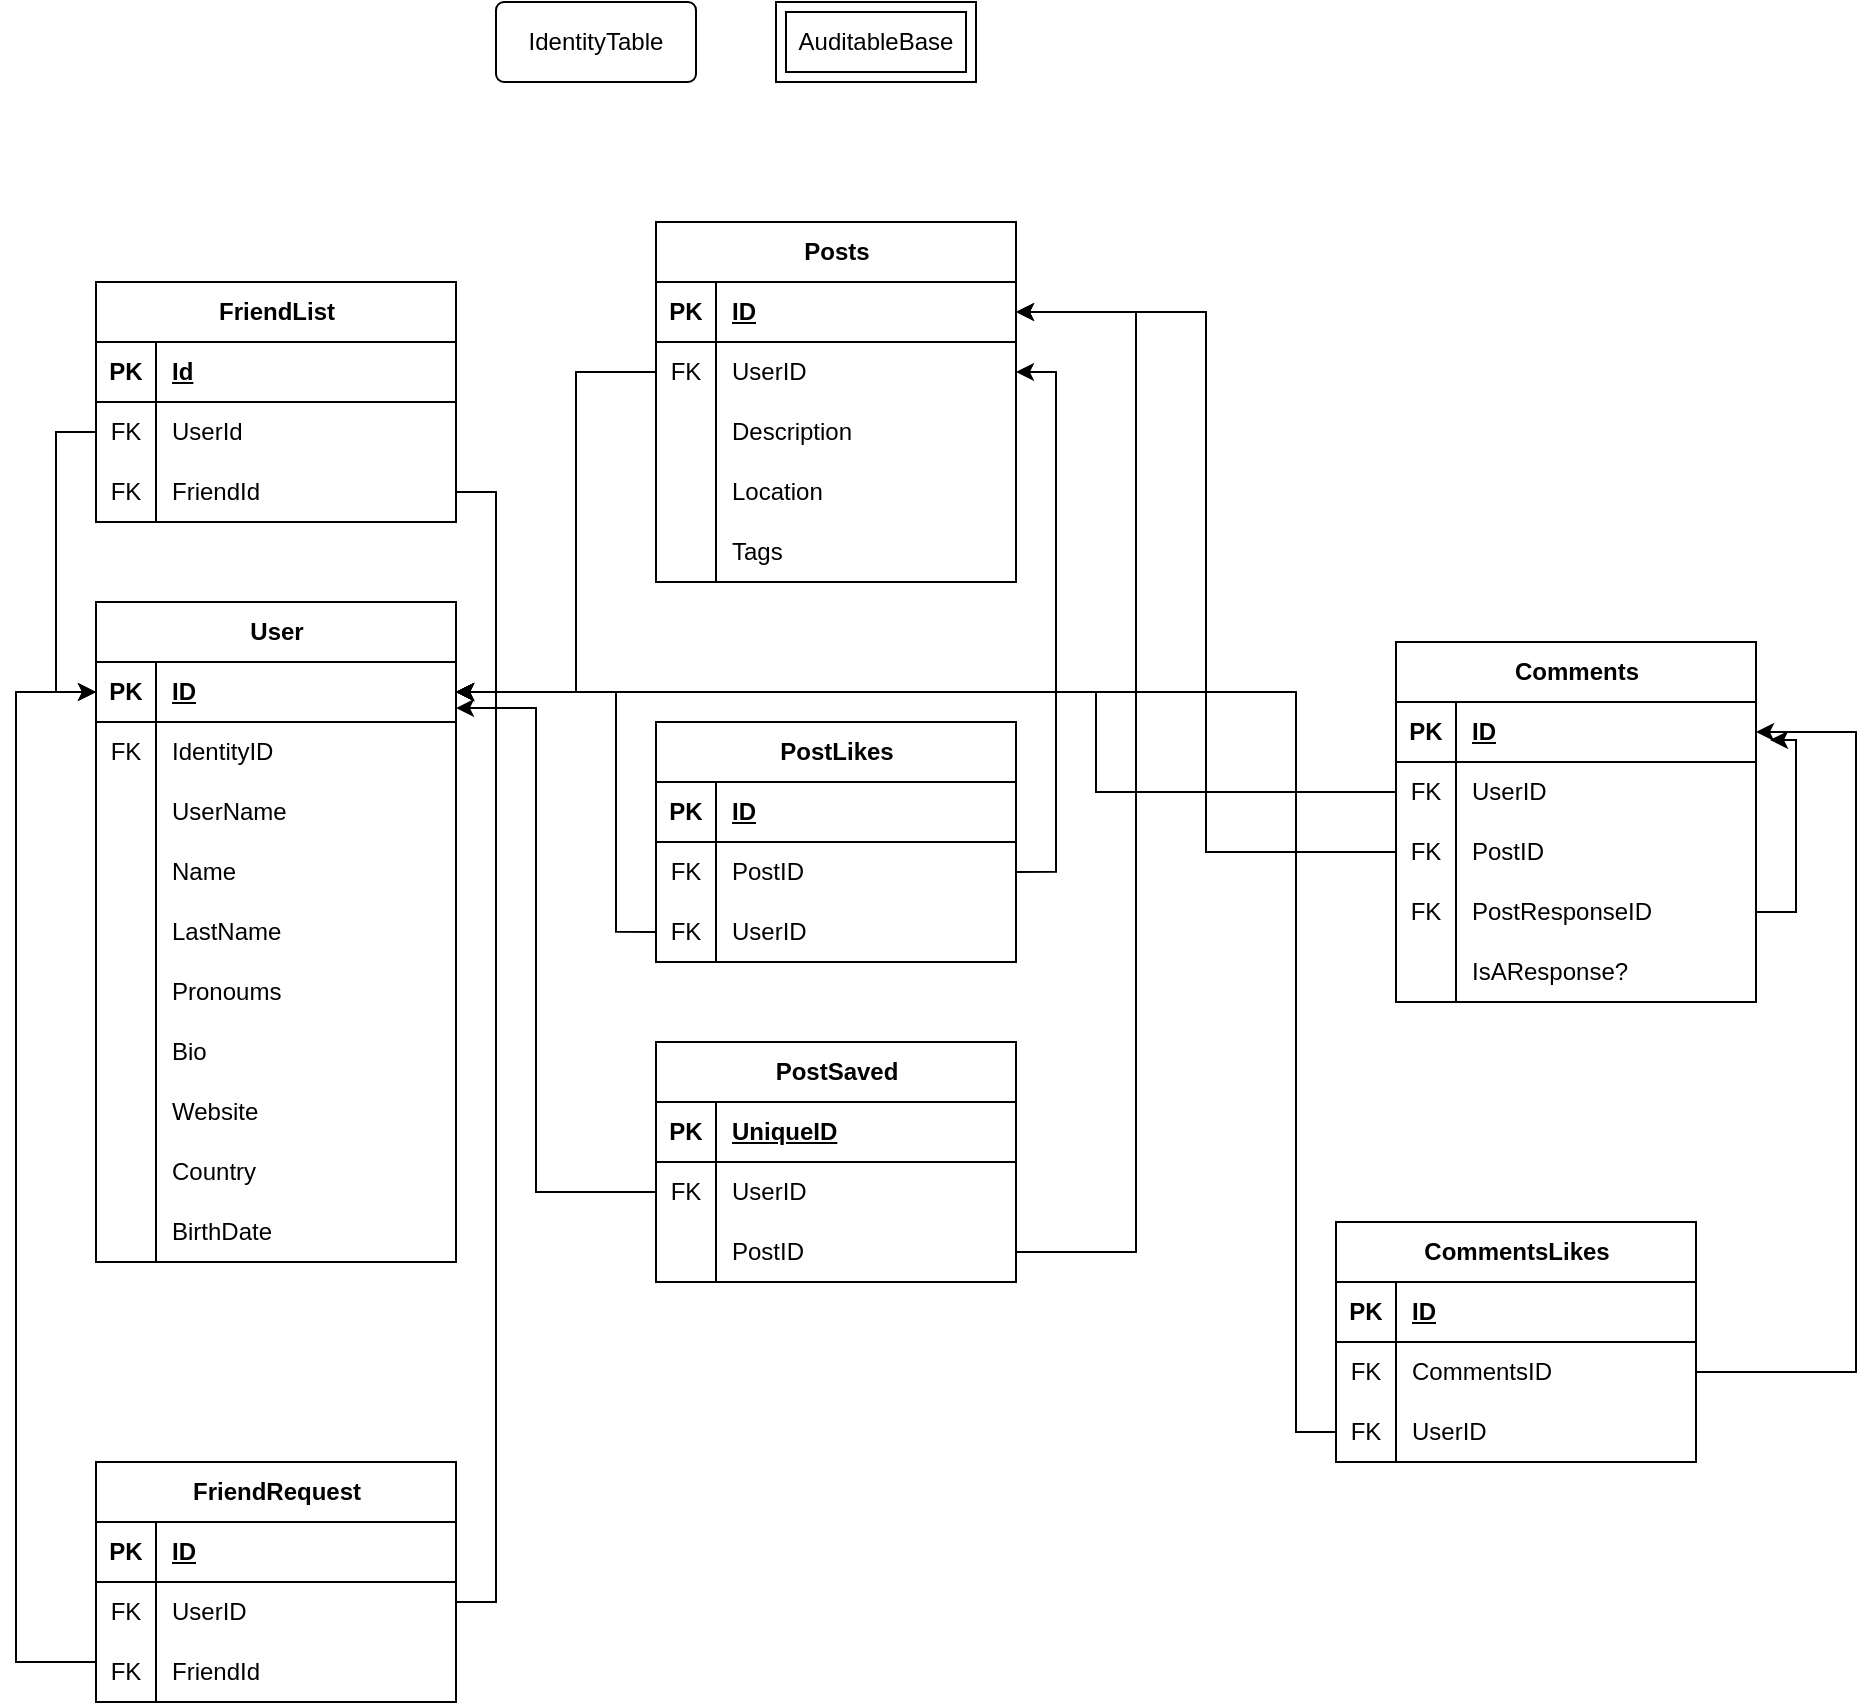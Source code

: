 <mxfile version="25.0.1">
  <diagram id="C5RBs43oDa-KdzZeNtuy" name="v1.0">
    <mxGraphModel dx="1687" dy="984" grid="1" gridSize="10" guides="1" tooltips="1" connect="1" arrows="1" fold="1" page="1" pageScale="1" pageWidth="827" pageHeight="1169" math="0" shadow="0">
      <root>
        <mxCell id="WIyWlLk6GJQsqaUBKTNV-0" />
        <mxCell id="WIyWlLk6GJQsqaUBKTNV-1" parent="WIyWlLk6GJQsqaUBKTNV-0" />
        <mxCell id="9K_WA7Zl5QlyWbrJrm9v-0" value="IdentityTable" style="rounded=1;arcSize=10;whiteSpace=wrap;html=1;align=center;" vertex="1" parent="WIyWlLk6GJQsqaUBKTNV-1">
          <mxGeometry x="250" y="40" width="100" height="40" as="geometry" />
        </mxCell>
        <mxCell id="9K_WA7Zl5QlyWbrJrm9v-1" value="AuditableBase" style="shape=ext;margin=3;double=1;whiteSpace=wrap;html=1;align=center;" vertex="1" parent="WIyWlLk6GJQsqaUBKTNV-1">
          <mxGeometry x="390" y="40" width="100" height="40" as="geometry" />
        </mxCell>
        <mxCell id="9K_WA7Zl5QlyWbrJrm9v-2" value="User" style="shape=table;startSize=30;container=1;collapsible=1;childLayout=tableLayout;fixedRows=1;rowLines=0;fontStyle=1;align=center;resizeLast=1;html=1;" vertex="1" parent="WIyWlLk6GJQsqaUBKTNV-1">
          <mxGeometry x="50" y="340" width="180" height="330" as="geometry" />
        </mxCell>
        <mxCell id="9K_WA7Zl5QlyWbrJrm9v-3" value="" style="shape=tableRow;horizontal=0;startSize=0;swimlaneHead=0;swimlaneBody=0;fillColor=none;collapsible=0;dropTarget=0;points=[[0,0.5],[1,0.5]];portConstraint=eastwest;top=0;left=0;right=0;bottom=1;" vertex="1" parent="9K_WA7Zl5QlyWbrJrm9v-2">
          <mxGeometry y="30" width="180" height="30" as="geometry" />
        </mxCell>
        <mxCell id="9K_WA7Zl5QlyWbrJrm9v-4" value="PK" style="shape=partialRectangle;connectable=0;fillColor=none;top=0;left=0;bottom=0;right=0;fontStyle=1;overflow=hidden;whiteSpace=wrap;html=1;" vertex="1" parent="9K_WA7Zl5QlyWbrJrm9v-3">
          <mxGeometry width="30" height="30" as="geometry">
            <mxRectangle width="30" height="30" as="alternateBounds" />
          </mxGeometry>
        </mxCell>
        <mxCell id="9K_WA7Zl5QlyWbrJrm9v-5" value="ID" style="shape=partialRectangle;connectable=0;fillColor=none;top=0;left=0;bottom=0;right=0;align=left;spacingLeft=6;fontStyle=5;overflow=hidden;whiteSpace=wrap;html=1;" vertex="1" parent="9K_WA7Zl5QlyWbrJrm9v-3">
          <mxGeometry x="30" width="150" height="30" as="geometry">
            <mxRectangle width="150" height="30" as="alternateBounds" />
          </mxGeometry>
        </mxCell>
        <mxCell id="9K_WA7Zl5QlyWbrJrm9v-31" value="" style="shape=tableRow;horizontal=0;startSize=0;swimlaneHead=0;swimlaneBody=0;fillColor=none;collapsible=0;dropTarget=0;points=[[0,0.5],[1,0.5]];portConstraint=eastwest;top=0;left=0;right=0;bottom=0;" vertex="1" parent="9K_WA7Zl5QlyWbrJrm9v-2">
          <mxGeometry y="60" width="180" height="30" as="geometry" />
        </mxCell>
        <mxCell id="9K_WA7Zl5QlyWbrJrm9v-32" value="FK" style="shape=partialRectangle;connectable=0;fillColor=none;top=0;left=0;bottom=0;right=0;editable=1;overflow=hidden;whiteSpace=wrap;html=1;" vertex="1" parent="9K_WA7Zl5QlyWbrJrm9v-31">
          <mxGeometry width="30" height="30" as="geometry">
            <mxRectangle width="30" height="30" as="alternateBounds" />
          </mxGeometry>
        </mxCell>
        <mxCell id="9K_WA7Zl5QlyWbrJrm9v-33" value="IdentityID" style="shape=partialRectangle;connectable=0;fillColor=none;top=0;left=0;bottom=0;right=0;align=left;spacingLeft=6;overflow=hidden;whiteSpace=wrap;html=1;" vertex="1" parent="9K_WA7Zl5QlyWbrJrm9v-31">
          <mxGeometry x="30" width="150" height="30" as="geometry">
            <mxRectangle width="150" height="30" as="alternateBounds" />
          </mxGeometry>
        </mxCell>
        <mxCell id="9K_WA7Zl5QlyWbrJrm9v-12" value="" style="shape=tableRow;horizontal=0;startSize=0;swimlaneHead=0;swimlaneBody=0;fillColor=none;collapsible=0;dropTarget=0;points=[[0,0.5],[1,0.5]];portConstraint=eastwest;top=0;left=0;right=0;bottom=0;" vertex="1" parent="9K_WA7Zl5QlyWbrJrm9v-2">
          <mxGeometry y="90" width="180" height="30" as="geometry" />
        </mxCell>
        <mxCell id="9K_WA7Zl5QlyWbrJrm9v-13" value="" style="shape=partialRectangle;connectable=0;fillColor=none;top=0;left=0;bottom=0;right=0;editable=1;overflow=hidden;whiteSpace=wrap;html=1;" vertex="1" parent="9K_WA7Zl5QlyWbrJrm9v-12">
          <mxGeometry width="30" height="30" as="geometry">
            <mxRectangle width="30" height="30" as="alternateBounds" />
          </mxGeometry>
        </mxCell>
        <mxCell id="9K_WA7Zl5QlyWbrJrm9v-14" value="UserName" style="shape=partialRectangle;connectable=0;fillColor=none;top=0;left=0;bottom=0;right=0;align=left;spacingLeft=6;overflow=hidden;whiteSpace=wrap;html=1;" vertex="1" parent="9K_WA7Zl5QlyWbrJrm9v-12">
          <mxGeometry x="30" width="150" height="30" as="geometry">
            <mxRectangle width="150" height="30" as="alternateBounds" />
          </mxGeometry>
        </mxCell>
        <mxCell id="9K_WA7Zl5QlyWbrJrm9v-6" value="" style="shape=tableRow;horizontal=0;startSize=0;swimlaneHead=0;swimlaneBody=0;fillColor=none;collapsible=0;dropTarget=0;points=[[0,0.5],[1,0.5]];portConstraint=eastwest;top=0;left=0;right=0;bottom=0;" vertex="1" parent="9K_WA7Zl5QlyWbrJrm9v-2">
          <mxGeometry y="120" width="180" height="30" as="geometry" />
        </mxCell>
        <mxCell id="9K_WA7Zl5QlyWbrJrm9v-7" value="" style="shape=partialRectangle;connectable=0;fillColor=none;top=0;left=0;bottom=0;right=0;editable=1;overflow=hidden;whiteSpace=wrap;html=1;" vertex="1" parent="9K_WA7Zl5QlyWbrJrm9v-6">
          <mxGeometry width="30" height="30" as="geometry">
            <mxRectangle width="30" height="30" as="alternateBounds" />
          </mxGeometry>
        </mxCell>
        <mxCell id="9K_WA7Zl5QlyWbrJrm9v-8" value="Name" style="shape=partialRectangle;connectable=0;fillColor=none;top=0;left=0;bottom=0;right=0;align=left;spacingLeft=6;overflow=hidden;whiteSpace=wrap;html=1;" vertex="1" parent="9K_WA7Zl5QlyWbrJrm9v-6">
          <mxGeometry x="30" width="150" height="30" as="geometry">
            <mxRectangle width="150" height="30" as="alternateBounds" />
          </mxGeometry>
        </mxCell>
        <mxCell id="9K_WA7Zl5QlyWbrJrm9v-9" value="" style="shape=tableRow;horizontal=0;startSize=0;swimlaneHead=0;swimlaneBody=0;fillColor=none;collapsible=0;dropTarget=0;points=[[0,0.5],[1,0.5]];portConstraint=eastwest;top=0;left=0;right=0;bottom=0;" vertex="1" parent="9K_WA7Zl5QlyWbrJrm9v-2">
          <mxGeometry y="150" width="180" height="30" as="geometry" />
        </mxCell>
        <mxCell id="9K_WA7Zl5QlyWbrJrm9v-10" value="" style="shape=partialRectangle;connectable=0;fillColor=none;top=0;left=0;bottom=0;right=0;editable=1;overflow=hidden;whiteSpace=wrap;html=1;" vertex="1" parent="9K_WA7Zl5QlyWbrJrm9v-9">
          <mxGeometry width="30" height="30" as="geometry">
            <mxRectangle width="30" height="30" as="alternateBounds" />
          </mxGeometry>
        </mxCell>
        <mxCell id="9K_WA7Zl5QlyWbrJrm9v-11" value="LastName" style="shape=partialRectangle;connectable=0;fillColor=none;top=0;left=0;bottom=0;right=0;align=left;spacingLeft=6;overflow=hidden;whiteSpace=wrap;html=1;" vertex="1" parent="9K_WA7Zl5QlyWbrJrm9v-9">
          <mxGeometry x="30" width="150" height="30" as="geometry">
            <mxRectangle width="150" height="30" as="alternateBounds" />
          </mxGeometry>
        </mxCell>
        <mxCell id="9K_WA7Zl5QlyWbrJrm9v-25" value="" style="shape=tableRow;horizontal=0;startSize=0;swimlaneHead=0;swimlaneBody=0;fillColor=none;collapsible=0;dropTarget=0;points=[[0,0.5],[1,0.5]];portConstraint=eastwest;top=0;left=0;right=0;bottom=0;" vertex="1" parent="9K_WA7Zl5QlyWbrJrm9v-2">
          <mxGeometry y="180" width="180" height="30" as="geometry" />
        </mxCell>
        <mxCell id="9K_WA7Zl5QlyWbrJrm9v-26" value="" style="shape=partialRectangle;connectable=0;fillColor=none;top=0;left=0;bottom=0;right=0;editable=1;overflow=hidden;whiteSpace=wrap;html=1;" vertex="1" parent="9K_WA7Zl5QlyWbrJrm9v-25">
          <mxGeometry width="30" height="30" as="geometry">
            <mxRectangle width="30" height="30" as="alternateBounds" />
          </mxGeometry>
        </mxCell>
        <mxCell id="9K_WA7Zl5QlyWbrJrm9v-27" value="Pronoums" style="shape=partialRectangle;connectable=0;fillColor=none;top=0;left=0;bottom=0;right=0;align=left;spacingLeft=6;overflow=hidden;whiteSpace=wrap;html=1;" vertex="1" parent="9K_WA7Zl5QlyWbrJrm9v-25">
          <mxGeometry x="30" width="150" height="30" as="geometry">
            <mxRectangle width="150" height="30" as="alternateBounds" />
          </mxGeometry>
        </mxCell>
        <mxCell id="9K_WA7Zl5QlyWbrJrm9v-19" value="" style="shape=tableRow;horizontal=0;startSize=0;swimlaneHead=0;swimlaneBody=0;fillColor=none;collapsible=0;dropTarget=0;points=[[0,0.5],[1,0.5]];portConstraint=eastwest;top=0;left=0;right=0;bottom=0;" vertex="1" parent="9K_WA7Zl5QlyWbrJrm9v-2">
          <mxGeometry y="210" width="180" height="30" as="geometry" />
        </mxCell>
        <mxCell id="9K_WA7Zl5QlyWbrJrm9v-20" value="" style="shape=partialRectangle;connectable=0;fillColor=none;top=0;left=0;bottom=0;right=0;editable=1;overflow=hidden;whiteSpace=wrap;html=1;" vertex="1" parent="9K_WA7Zl5QlyWbrJrm9v-19">
          <mxGeometry width="30" height="30" as="geometry">
            <mxRectangle width="30" height="30" as="alternateBounds" />
          </mxGeometry>
        </mxCell>
        <mxCell id="9K_WA7Zl5QlyWbrJrm9v-21" value="Bio" style="shape=partialRectangle;connectable=0;fillColor=none;top=0;left=0;bottom=0;right=0;align=left;spacingLeft=6;overflow=hidden;whiteSpace=wrap;html=1;" vertex="1" parent="9K_WA7Zl5QlyWbrJrm9v-19">
          <mxGeometry x="30" width="150" height="30" as="geometry">
            <mxRectangle width="150" height="30" as="alternateBounds" />
          </mxGeometry>
        </mxCell>
        <mxCell id="9K_WA7Zl5QlyWbrJrm9v-22" value="" style="shape=tableRow;horizontal=0;startSize=0;swimlaneHead=0;swimlaneBody=0;fillColor=none;collapsible=0;dropTarget=0;points=[[0,0.5],[1,0.5]];portConstraint=eastwest;top=0;left=0;right=0;bottom=0;" vertex="1" parent="9K_WA7Zl5QlyWbrJrm9v-2">
          <mxGeometry y="240" width="180" height="30" as="geometry" />
        </mxCell>
        <mxCell id="9K_WA7Zl5QlyWbrJrm9v-23" value="" style="shape=partialRectangle;connectable=0;fillColor=none;top=0;left=0;bottom=0;right=0;editable=1;overflow=hidden;whiteSpace=wrap;html=1;" vertex="1" parent="9K_WA7Zl5QlyWbrJrm9v-22">
          <mxGeometry width="30" height="30" as="geometry">
            <mxRectangle width="30" height="30" as="alternateBounds" />
          </mxGeometry>
        </mxCell>
        <mxCell id="9K_WA7Zl5QlyWbrJrm9v-24" value="Website" style="shape=partialRectangle;connectable=0;fillColor=none;top=0;left=0;bottom=0;right=0;align=left;spacingLeft=6;overflow=hidden;whiteSpace=wrap;html=1;" vertex="1" parent="9K_WA7Zl5QlyWbrJrm9v-22">
          <mxGeometry x="30" width="150" height="30" as="geometry">
            <mxRectangle width="150" height="30" as="alternateBounds" />
          </mxGeometry>
        </mxCell>
        <mxCell id="9K_WA7Zl5QlyWbrJrm9v-28" value="" style="shape=tableRow;horizontal=0;startSize=0;swimlaneHead=0;swimlaneBody=0;fillColor=none;collapsible=0;dropTarget=0;points=[[0,0.5],[1,0.5]];portConstraint=eastwest;top=0;left=0;right=0;bottom=0;" vertex="1" parent="9K_WA7Zl5QlyWbrJrm9v-2">
          <mxGeometry y="270" width="180" height="30" as="geometry" />
        </mxCell>
        <mxCell id="9K_WA7Zl5QlyWbrJrm9v-29" value="" style="shape=partialRectangle;connectable=0;fillColor=none;top=0;left=0;bottom=0;right=0;editable=1;overflow=hidden;whiteSpace=wrap;html=1;" vertex="1" parent="9K_WA7Zl5QlyWbrJrm9v-28">
          <mxGeometry width="30" height="30" as="geometry">
            <mxRectangle width="30" height="30" as="alternateBounds" />
          </mxGeometry>
        </mxCell>
        <mxCell id="9K_WA7Zl5QlyWbrJrm9v-30" value="Country" style="shape=partialRectangle;connectable=0;fillColor=none;top=0;left=0;bottom=0;right=0;align=left;spacingLeft=6;overflow=hidden;whiteSpace=wrap;html=1;" vertex="1" parent="9K_WA7Zl5QlyWbrJrm9v-28">
          <mxGeometry x="30" width="150" height="30" as="geometry">
            <mxRectangle width="150" height="30" as="alternateBounds" />
          </mxGeometry>
        </mxCell>
        <mxCell id="9K_WA7Zl5QlyWbrJrm9v-183" value="" style="shape=tableRow;horizontal=0;startSize=0;swimlaneHead=0;swimlaneBody=0;fillColor=none;collapsible=0;dropTarget=0;points=[[0,0.5],[1,0.5]];portConstraint=eastwest;top=0;left=0;right=0;bottom=0;" vertex="1" parent="9K_WA7Zl5QlyWbrJrm9v-2">
          <mxGeometry y="300" width="180" height="30" as="geometry" />
        </mxCell>
        <mxCell id="9K_WA7Zl5QlyWbrJrm9v-184" value="" style="shape=partialRectangle;connectable=0;fillColor=none;top=0;left=0;bottom=0;right=0;editable=1;overflow=hidden;whiteSpace=wrap;html=1;" vertex="1" parent="9K_WA7Zl5QlyWbrJrm9v-183">
          <mxGeometry width="30" height="30" as="geometry">
            <mxRectangle width="30" height="30" as="alternateBounds" />
          </mxGeometry>
        </mxCell>
        <mxCell id="9K_WA7Zl5QlyWbrJrm9v-185" value="BirthDate" style="shape=partialRectangle;connectable=0;fillColor=none;top=0;left=0;bottom=0;right=0;align=left;spacingLeft=6;overflow=hidden;whiteSpace=wrap;html=1;" vertex="1" parent="9K_WA7Zl5QlyWbrJrm9v-183">
          <mxGeometry x="30" width="150" height="30" as="geometry">
            <mxRectangle width="150" height="30" as="alternateBounds" />
          </mxGeometry>
        </mxCell>
        <mxCell id="9K_WA7Zl5QlyWbrJrm9v-16" value="" style="shape=tableRow;horizontal=0;startSize=0;swimlaneHead=0;swimlaneBody=0;fillColor=none;collapsible=0;dropTarget=0;points=[[0,0.5],[1,0.5]];portConstraint=eastwest;top=0;left=0;right=0;bottom=0;" vertex="1" parent="WIyWlLk6GJQsqaUBKTNV-1">
          <mxGeometry x="310" y="540" width="180" height="30" as="geometry" />
        </mxCell>
        <mxCell id="9K_WA7Zl5QlyWbrJrm9v-17" value="" style="shape=partialRectangle;connectable=0;fillColor=none;top=0;left=0;bottom=0;right=0;editable=1;overflow=hidden;whiteSpace=wrap;html=1;" vertex="1" parent="9K_WA7Zl5QlyWbrJrm9v-16">
          <mxGeometry width="30" height="30" as="geometry">
            <mxRectangle width="30" height="30" as="alternateBounds" />
          </mxGeometry>
        </mxCell>
        <mxCell id="9K_WA7Zl5QlyWbrJrm9v-34" value="FriendList" style="shape=table;startSize=30;container=1;collapsible=1;childLayout=tableLayout;fixedRows=1;rowLines=0;fontStyle=1;align=center;resizeLast=1;html=1;" vertex="1" parent="WIyWlLk6GJQsqaUBKTNV-1">
          <mxGeometry x="50" y="180" width="180" height="120" as="geometry" />
        </mxCell>
        <mxCell id="9K_WA7Zl5QlyWbrJrm9v-35" value="" style="shape=tableRow;horizontal=0;startSize=0;swimlaneHead=0;swimlaneBody=0;fillColor=none;collapsible=0;dropTarget=0;points=[[0,0.5],[1,0.5]];portConstraint=eastwest;top=0;left=0;right=0;bottom=1;" vertex="1" parent="9K_WA7Zl5QlyWbrJrm9v-34">
          <mxGeometry y="30" width="180" height="30" as="geometry" />
        </mxCell>
        <mxCell id="9K_WA7Zl5QlyWbrJrm9v-36" value="PK" style="shape=partialRectangle;connectable=0;fillColor=none;top=0;left=0;bottom=0;right=0;fontStyle=1;overflow=hidden;whiteSpace=wrap;html=1;" vertex="1" parent="9K_WA7Zl5QlyWbrJrm9v-35">
          <mxGeometry width="30" height="30" as="geometry">
            <mxRectangle width="30" height="30" as="alternateBounds" />
          </mxGeometry>
        </mxCell>
        <mxCell id="9K_WA7Zl5QlyWbrJrm9v-37" value="Id" style="shape=partialRectangle;connectable=0;fillColor=none;top=0;left=0;bottom=0;right=0;align=left;spacingLeft=6;fontStyle=5;overflow=hidden;whiteSpace=wrap;html=1;" vertex="1" parent="9K_WA7Zl5QlyWbrJrm9v-35">
          <mxGeometry x="30" width="150" height="30" as="geometry">
            <mxRectangle width="150" height="30" as="alternateBounds" />
          </mxGeometry>
        </mxCell>
        <mxCell id="9K_WA7Zl5QlyWbrJrm9v-38" value="" style="shape=tableRow;horizontal=0;startSize=0;swimlaneHead=0;swimlaneBody=0;fillColor=none;collapsible=0;dropTarget=0;points=[[0,0.5],[1,0.5]];portConstraint=eastwest;top=0;left=0;right=0;bottom=0;" vertex="1" parent="9K_WA7Zl5QlyWbrJrm9v-34">
          <mxGeometry y="60" width="180" height="30" as="geometry" />
        </mxCell>
        <mxCell id="9K_WA7Zl5QlyWbrJrm9v-39" value="FK" style="shape=partialRectangle;connectable=0;fillColor=none;top=0;left=0;bottom=0;right=0;editable=1;overflow=hidden;whiteSpace=wrap;html=1;" vertex="1" parent="9K_WA7Zl5QlyWbrJrm9v-38">
          <mxGeometry width="30" height="30" as="geometry">
            <mxRectangle width="30" height="30" as="alternateBounds" />
          </mxGeometry>
        </mxCell>
        <mxCell id="9K_WA7Zl5QlyWbrJrm9v-40" value="UserId" style="shape=partialRectangle;connectable=0;fillColor=none;top=0;left=0;bottom=0;right=0;align=left;spacingLeft=6;overflow=hidden;whiteSpace=wrap;html=1;" vertex="1" parent="9K_WA7Zl5QlyWbrJrm9v-38">
          <mxGeometry x="30" width="150" height="30" as="geometry">
            <mxRectangle width="150" height="30" as="alternateBounds" />
          </mxGeometry>
        </mxCell>
        <mxCell id="9K_WA7Zl5QlyWbrJrm9v-41" value="" style="shape=tableRow;horizontal=0;startSize=0;swimlaneHead=0;swimlaneBody=0;fillColor=none;collapsible=0;dropTarget=0;points=[[0,0.5],[1,0.5]];portConstraint=eastwest;top=0;left=0;right=0;bottom=0;" vertex="1" parent="9K_WA7Zl5QlyWbrJrm9v-34">
          <mxGeometry y="90" width="180" height="30" as="geometry" />
        </mxCell>
        <mxCell id="9K_WA7Zl5QlyWbrJrm9v-42" value="FK" style="shape=partialRectangle;connectable=0;fillColor=none;top=0;left=0;bottom=0;right=0;editable=1;overflow=hidden;whiteSpace=wrap;html=1;" vertex="1" parent="9K_WA7Zl5QlyWbrJrm9v-41">
          <mxGeometry width="30" height="30" as="geometry">
            <mxRectangle width="30" height="30" as="alternateBounds" />
          </mxGeometry>
        </mxCell>
        <mxCell id="9K_WA7Zl5QlyWbrJrm9v-43" value="FriendId" style="shape=partialRectangle;connectable=0;fillColor=none;top=0;left=0;bottom=0;right=0;align=left;spacingLeft=6;overflow=hidden;whiteSpace=wrap;html=1;" vertex="1" parent="9K_WA7Zl5QlyWbrJrm9v-41">
          <mxGeometry x="30" width="150" height="30" as="geometry">
            <mxRectangle width="150" height="30" as="alternateBounds" />
          </mxGeometry>
        </mxCell>
        <mxCell id="9K_WA7Zl5QlyWbrJrm9v-50" style="edgeStyle=orthogonalEdgeStyle;rounded=0;orthogonalLoop=1;jettySize=auto;html=1;exitX=1;exitY=0.5;exitDx=0;exitDy=0;entryX=1;entryY=0.5;entryDx=0;entryDy=0;" edge="1" parent="WIyWlLk6GJQsqaUBKTNV-1" source="9K_WA7Zl5QlyWbrJrm9v-41" target="9K_WA7Zl5QlyWbrJrm9v-3">
          <mxGeometry relative="1" as="geometry" />
        </mxCell>
        <mxCell id="9K_WA7Zl5QlyWbrJrm9v-52" style="edgeStyle=orthogonalEdgeStyle;rounded=0;orthogonalLoop=1;jettySize=auto;html=1;entryX=0;entryY=0.5;entryDx=0;entryDy=0;" edge="1" parent="WIyWlLk6GJQsqaUBKTNV-1" source="9K_WA7Zl5QlyWbrJrm9v-38" target="9K_WA7Zl5QlyWbrJrm9v-3">
          <mxGeometry relative="1" as="geometry" />
        </mxCell>
        <mxCell id="9K_WA7Zl5QlyWbrJrm9v-53" value="FriendRequest" style="shape=table;startSize=30;container=1;collapsible=1;childLayout=tableLayout;fixedRows=1;rowLines=0;fontStyle=1;align=center;resizeLast=1;html=1;" vertex="1" parent="WIyWlLk6GJQsqaUBKTNV-1">
          <mxGeometry x="50" y="770" width="180" height="120" as="geometry" />
        </mxCell>
        <mxCell id="9K_WA7Zl5QlyWbrJrm9v-54" value="" style="shape=tableRow;horizontal=0;startSize=0;swimlaneHead=0;swimlaneBody=0;fillColor=none;collapsible=0;dropTarget=0;points=[[0,0.5],[1,0.5]];portConstraint=eastwest;top=0;left=0;right=0;bottom=1;" vertex="1" parent="9K_WA7Zl5QlyWbrJrm9v-53">
          <mxGeometry y="30" width="180" height="30" as="geometry" />
        </mxCell>
        <mxCell id="9K_WA7Zl5QlyWbrJrm9v-55" value="PK" style="shape=partialRectangle;connectable=0;fillColor=none;top=0;left=0;bottom=0;right=0;fontStyle=1;overflow=hidden;whiteSpace=wrap;html=1;" vertex="1" parent="9K_WA7Zl5QlyWbrJrm9v-54">
          <mxGeometry width="30" height="30" as="geometry">
            <mxRectangle width="30" height="30" as="alternateBounds" />
          </mxGeometry>
        </mxCell>
        <mxCell id="9K_WA7Zl5QlyWbrJrm9v-56" value="ID" style="shape=partialRectangle;connectable=0;fillColor=none;top=0;left=0;bottom=0;right=0;align=left;spacingLeft=6;fontStyle=5;overflow=hidden;whiteSpace=wrap;html=1;" vertex="1" parent="9K_WA7Zl5QlyWbrJrm9v-54">
          <mxGeometry x="30" width="150" height="30" as="geometry">
            <mxRectangle width="150" height="30" as="alternateBounds" />
          </mxGeometry>
        </mxCell>
        <mxCell id="9K_WA7Zl5QlyWbrJrm9v-57" value="" style="shape=tableRow;horizontal=0;startSize=0;swimlaneHead=0;swimlaneBody=0;fillColor=none;collapsible=0;dropTarget=0;points=[[0,0.5],[1,0.5]];portConstraint=eastwest;top=0;left=0;right=0;bottom=0;" vertex="1" parent="9K_WA7Zl5QlyWbrJrm9v-53">
          <mxGeometry y="60" width="180" height="30" as="geometry" />
        </mxCell>
        <mxCell id="9K_WA7Zl5QlyWbrJrm9v-58" value="FK" style="shape=partialRectangle;connectable=0;fillColor=none;top=0;left=0;bottom=0;right=0;editable=1;overflow=hidden;whiteSpace=wrap;html=1;" vertex="1" parent="9K_WA7Zl5QlyWbrJrm9v-57">
          <mxGeometry width="30" height="30" as="geometry">
            <mxRectangle width="30" height="30" as="alternateBounds" />
          </mxGeometry>
        </mxCell>
        <mxCell id="9K_WA7Zl5QlyWbrJrm9v-59" value="UserID" style="shape=partialRectangle;connectable=0;fillColor=none;top=0;left=0;bottom=0;right=0;align=left;spacingLeft=6;overflow=hidden;whiteSpace=wrap;html=1;" vertex="1" parent="9K_WA7Zl5QlyWbrJrm9v-57">
          <mxGeometry x="30" width="150" height="30" as="geometry">
            <mxRectangle width="150" height="30" as="alternateBounds" />
          </mxGeometry>
        </mxCell>
        <mxCell id="9K_WA7Zl5QlyWbrJrm9v-60" value="" style="shape=tableRow;horizontal=0;startSize=0;swimlaneHead=0;swimlaneBody=0;fillColor=none;collapsible=0;dropTarget=0;points=[[0,0.5],[1,0.5]];portConstraint=eastwest;top=0;left=0;right=0;bottom=0;" vertex="1" parent="9K_WA7Zl5QlyWbrJrm9v-53">
          <mxGeometry y="90" width="180" height="30" as="geometry" />
        </mxCell>
        <mxCell id="9K_WA7Zl5QlyWbrJrm9v-61" value="FK" style="shape=partialRectangle;connectable=0;fillColor=none;top=0;left=0;bottom=0;right=0;editable=1;overflow=hidden;whiteSpace=wrap;html=1;" vertex="1" parent="9K_WA7Zl5QlyWbrJrm9v-60">
          <mxGeometry width="30" height="30" as="geometry">
            <mxRectangle width="30" height="30" as="alternateBounds" />
          </mxGeometry>
        </mxCell>
        <mxCell id="9K_WA7Zl5QlyWbrJrm9v-62" value="FriendId" style="shape=partialRectangle;connectable=0;fillColor=none;top=0;left=0;bottom=0;right=0;align=left;spacingLeft=6;overflow=hidden;whiteSpace=wrap;html=1;" vertex="1" parent="9K_WA7Zl5QlyWbrJrm9v-60">
          <mxGeometry x="30" width="150" height="30" as="geometry">
            <mxRectangle width="150" height="30" as="alternateBounds" />
          </mxGeometry>
        </mxCell>
        <mxCell id="9K_WA7Zl5QlyWbrJrm9v-67" style="edgeStyle=orthogonalEdgeStyle;rounded=0;orthogonalLoop=1;jettySize=auto;html=1;entryX=0;entryY=0.5;entryDx=0;entryDy=0;" edge="1" parent="WIyWlLk6GJQsqaUBKTNV-1" source="9K_WA7Zl5QlyWbrJrm9v-57" target="9K_WA7Zl5QlyWbrJrm9v-3">
          <mxGeometry relative="1" as="geometry">
            <Array as="points">
              <mxPoint x="50" y="870" />
              <mxPoint x="10" y="870" />
              <mxPoint x="10" y="385" />
            </Array>
          </mxGeometry>
        </mxCell>
        <mxCell id="9K_WA7Zl5QlyWbrJrm9v-69" style="edgeStyle=orthogonalEdgeStyle;rounded=0;orthogonalLoop=1;jettySize=auto;html=1;entryX=1;entryY=0.5;entryDx=0;entryDy=0;" edge="1" parent="WIyWlLk6GJQsqaUBKTNV-1" source="9K_WA7Zl5QlyWbrJrm9v-60" target="9K_WA7Zl5QlyWbrJrm9v-3">
          <mxGeometry relative="1" as="geometry">
            <Array as="points">
              <mxPoint x="230" y="840" />
              <mxPoint x="250" y="840" />
              <mxPoint x="250" y="385" />
            </Array>
          </mxGeometry>
        </mxCell>
        <mxCell id="9K_WA7Zl5QlyWbrJrm9v-70" value="Posts" style="shape=table;startSize=30;container=1;collapsible=1;childLayout=tableLayout;fixedRows=1;rowLines=0;fontStyle=1;align=center;resizeLast=1;html=1;" vertex="1" parent="WIyWlLk6GJQsqaUBKTNV-1">
          <mxGeometry x="330" y="150" width="180" height="180" as="geometry" />
        </mxCell>
        <mxCell id="9K_WA7Zl5QlyWbrJrm9v-71" value="" style="shape=tableRow;horizontal=0;startSize=0;swimlaneHead=0;swimlaneBody=0;fillColor=none;collapsible=0;dropTarget=0;points=[[0,0.5],[1,0.5]];portConstraint=eastwest;top=0;left=0;right=0;bottom=1;" vertex="1" parent="9K_WA7Zl5QlyWbrJrm9v-70">
          <mxGeometry y="30" width="180" height="30" as="geometry" />
        </mxCell>
        <mxCell id="9K_WA7Zl5QlyWbrJrm9v-72" value="PK" style="shape=partialRectangle;connectable=0;fillColor=none;top=0;left=0;bottom=0;right=0;fontStyle=1;overflow=hidden;whiteSpace=wrap;html=1;" vertex="1" parent="9K_WA7Zl5QlyWbrJrm9v-71">
          <mxGeometry width="30" height="30" as="geometry">
            <mxRectangle width="30" height="30" as="alternateBounds" />
          </mxGeometry>
        </mxCell>
        <mxCell id="9K_WA7Zl5QlyWbrJrm9v-73" value="ID" style="shape=partialRectangle;connectable=0;fillColor=none;top=0;left=0;bottom=0;right=0;align=left;spacingLeft=6;fontStyle=5;overflow=hidden;whiteSpace=wrap;html=1;" vertex="1" parent="9K_WA7Zl5QlyWbrJrm9v-71">
          <mxGeometry x="30" width="150" height="30" as="geometry">
            <mxRectangle width="150" height="30" as="alternateBounds" />
          </mxGeometry>
        </mxCell>
        <mxCell id="9K_WA7Zl5QlyWbrJrm9v-74" value="" style="shape=tableRow;horizontal=0;startSize=0;swimlaneHead=0;swimlaneBody=0;fillColor=none;collapsible=0;dropTarget=0;points=[[0,0.5],[1,0.5]];portConstraint=eastwest;top=0;left=0;right=0;bottom=0;" vertex="1" parent="9K_WA7Zl5QlyWbrJrm9v-70">
          <mxGeometry y="60" width="180" height="30" as="geometry" />
        </mxCell>
        <mxCell id="9K_WA7Zl5QlyWbrJrm9v-75" value="FK" style="shape=partialRectangle;connectable=0;fillColor=none;top=0;left=0;bottom=0;right=0;editable=1;overflow=hidden;whiteSpace=wrap;html=1;" vertex="1" parent="9K_WA7Zl5QlyWbrJrm9v-74">
          <mxGeometry width="30" height="30" as="geometry">
            <mxRectangle width="30" height="30" as="alternateBounds" />
          </mxGeometry>
        </mxCell>
        <mxCell id="9K_WA7Zl5QlyWbrJrm9v-76" value="UserID" style="shape=partialRectangle;connectable=0;fillColor=none;top=0;left=0;bottom=0;right=0;align=left;spacingLeft=6;overflow=hidden;whiteSpace=wrap;html=1;" vertex="1" parent="9K_WA7Zl5QlyWbrJrm9v-74">
          <mxGeometry x="30" width="150" height="30" as="geometry">
            <mxRectangle width="150" height="30" as="alternateBounds" />
          </mxGeometry>
        </mxCell>
        <mxCell id="9K_WA7Zl5QlyWbrJrm9v-77" value="" style="shape=tableRow;horizontal=0;startSize=0;swimlaneHead=0;swimlaneBody=0;fillColor=none;collapsible=0;dropTarget=0;points=[[0,0.5],[1,0.5]];portConstraint=eastwest;top=0;left=0;right=0;bottom=0;" vertex="1" parent="9K_WA7Zl5QlyWbrJrm9v-70">
          <mxGeometry y="90" width="180" height="30" as="geometry" />
        </mxCell>
        <mxCell id="9K_WA7Zl5QlyWbrJrm9v-78" value="" style="shape=partialRectangle;connectable=0;fillColor=none;top=0;left=0;bottom=0;right=0;editable=1;overflow=hidden;whiteSpace=wrap;html=1;" vertex="1" parent="9K_WA7Zl5QlyWbrJrm9v-77">
          <mxGeometry width="30" height="30" as="geometry">
            <mxRectangle width="30" height="30" as="alternateBounds" />
          </mxGeometry>
        </mxCell>
        <mxCell id="9K_WA7Zl5QlyWbrJrm9v-79" value="Description" style="shape=partialRectangle;connectable=0;fillColor=none;top=0;left=0;bottom=0;right=0;align=left;spacingLeft=6;overflow=hidden;whiteSpace=wrap;html=1;" vertex="1" parent="9K_WA7Zl5QlyWbrJrm9v-77">
          <mxGeometry x="30" width="150" height="30" as="geometry">
            <mxRectangle width="150" height="30" as="alternateBounds" />
          </mxGeometry>
        </mxCell>
        <mxCell id="9K_WA7Zl5QlyWbrJrm9v-80" value="" style="shape=tableRow;horizontal=0;startSize=0;swimlaneHead=0;swimlaneBody=0;fillColor=none;collapsible=0;dropTarget=0;points=[[0,0.5],[1,0.5]];portConstraint=eastwest;top=0;left=0;right=0;bottom=0;" vertex="1" parent="9K_WA7Zl5QlyWbrJrm9v-70">
          <mxGeometry y="120" width="180" height="30" as="geometry" />
        </mxCell>
        <mxCell id="9K_WA7Zl5QlyWbrJrm9v-81" value="" style="shape=partialRectangle;connectable=0;fillColor=none;top=0;left=0;bottom=0;right=0;editable=1;overflow=hidden;whiteSpace=wrap;html=1;" vertex="1" parent="9K_WA7Zl5QlyWbrJrm9v-80">
          <mxGeometry width="30" height="30" as="geometry">
            <mxRectangle width="30" height="30" as="alternateBounds" />
          </mxGeometry>
        </mxCell>
        <mxCell id="9K_WA7Zl5QlyWbrJrm9v-82" value="Location" style="shape=partialRectangle;connectable=0;fillColor=none;top=0;left=0;bottom=0;right=0;align=left;spacingLeft=6;overflow=hidden;whiteSpace=wrap;html=1;" vertex="1" parent="9K_WA7Zl5QlyWbrJrm9v-80">
          <mxGeometry x="30" width="150" height="30" as="geometry">
            <mxRectangle width="150" height="30" as="alternateBounds" />
          </mxGeometry>
        </mxCell>
        <mxCell id="9K_WA7Zl5QlyWbrJrm9v-86" value="" style="shape=tableRow;horizontal=0;startSize=0;swimlaneHead=0;swimlaneBody=0;fillColor=none;collapsible=0;dropTarget=0;points=[[0,0.5],[1,0.5]];portConstraint=eastwest;top=0;left=0;right=0;bottom=0;" vertex="1" parent="9K_WA7Zl5QlyWbrJrm9v-70">
          <mxGeometry y="150" width="180" height="30" as="geometry" />
        </mxCell>
        <mxCell id="9K_WA7Zl5QlyWbrJrm9v-87" value="" style="shape=partialRectangle;connectable=0;fillColor=none;top=0;left=0;bottom=0;right=0;editable=1;overflow=hidden;whiteSpace=wrap;html=1;" vertex="1" parent="9K_WA7Zl5QlyWbrJrm9v-86">
          <mxGeometry width="30" height="30" as="geometry">
            <mxRectangle width="30" height="30" as="alternateBounds" />
          </mxGeometry>
        </mxCell>
        <mxCell id="9K_WA7Zl5QlyWbrJrm9v-88" value="Tags" style="shape=partialRectangle;connectable=0;fillColor=none;top=0;left=0;bottom=0;right=0;align=left;spacingLeft=6;overflow=hidden;whiteSpace=wrap;html=1;" vertex="1" parent="9K_WA7Zl5QlyWbrJrm9v-86">
          <mxGeometry x="30" width="150" height="30" as="geometry">
            <mxRectangle width="150" height="30" as="alternateBounds" />
          </mxGeometry>
        </mxCell>
        <mxCell id="9K_WA7Zl5QlyWbrJrm9v-89" style="edgeStyle=orthogonalEdgeStyle;rounded=0;orthogonalLoop=1;jettySize=auto;html=1;entryX=1;entryY=0.5;entryDx=0;entryDy=0;" edge="1" parent="WIyWlLk6GJQsqaUBKTNV-1" source="9K_WA7Zl5QlyWbrJrm9v-74" target="9K_WA7Zl5QlyWbrJrm9v-3">
          <mxGeometry relative="1" as="geometry">
            <Array as="points">
              <mxPoint x="290" y="225" />
              <mxPoint x="290" y="385" />
            </Array>
          </mxGeometry>
        </mxCell>
        <mxCell id="9K_WA7Zl5QlyWbrJrm9v-117" style="edgeStyle=orthogonalEdgeStyle;rounded=0;orthogonalLoop=1;jettySize=auto;html=1;entryX=1;entryY=0.5;entryDx=0;entryDy=0;" edge="1" parent="WIyWlLk6GJQsqaUBKTNV-1" target="9K_WA7Zl5QlyWbrJrm9v-74">
          <mxGeometry relative="1" as="geometry">
            <mxPoint x="510" y="474.941" as="sourcePoint" />
            <Array as="points">
              <mxPoint x="530" y="475.0" />
              <mxPoint x="530" y="225" />
            </Array>
          </mxGeometry>
        </mxCell>
        <mxCell id="9K_WA7Zl5QlyWbrJrm9v-118" style="edgeStyle=orthogonalEdgeStyle;rounded=0;orthogonalLoop=1;jettySize=auto;html=1;entryX=1;entryY=0.5;entryDx=0;entryDy=0;" edge="1" parent="WIyWlLk6GJQsqaUBKTNV-1" target="9K_WA7Zl5QlyWbrJrm9v-3">
          <mxGeometry relative="1" as="geometry">
            <mxPoint x="330" y="504.941" as="sourcePoint" />
            <Array as="points">
              <mxPoint x="310" y="505" />
              <mxPoint x="310" y="385" />
            </Array>
          </mxGeometry>
        </mxCell>
        <mxCell id="9K_WA7Zl5QlyWbrJrm9v-120" value="PostSaved" style="shape=table;startSize=30;container=1;collapsible=1;childLayout=tableLayout;fixedRows=1;rowLines=0;fontStyle=1;align=center;resizeLast=1;html=1;" vertex="1" parent="WIyWlLk6GJQsqaUBKTNV-1">
          <mxGeometry x="330" y="560" width="180" height="120" as="geometry" />
        </mxCell>
        <mxCell id="9K_WA7Zl5QlyWbrJrm9v-121" value="" style="shape=tableRow;horizontal=0;startSize=0;swimlaneHead=0;swimlaneBody=0;fillColor=none;collapsible=0;dropTarget=0;points=[[0,0.5],[1,0.5]];portConstraint=eastwest;top=0;left=0;right=0;bottom=1;" vertex="1" parent="9K_WA7Zl5QlyWbrJrm9v-120">
          <mxGeometry y="30" width="180" height="30" as="geometry" />
        </mxCell>
        <mxCell id="9K_WA7Zl5QlyWbrJrm9v-122" value="PK" style="shape=partialRectangle;connectable=0;fillColor=none;top=0;left=0;bottom=0;right=0;fontStyle=1;overflow=hidden;whiteSpace=wrap;html=1;" vertex="1" parent="9K_WA7Zl5QlyWbrJrm9v-121">
          <mxGeometry width="30" height="30" as="geometry">
            <mxRectangle width="30" height="30" as="alternateBounds" />
          </mxGeometry>
        </mxCell>
        <mxCell id="9K_WA7Zl5QlyWbrJrm9v-123" value="UniqueID" style="shape=partialRectangle;connectable=0;fillColor=none;top=0;left=0;bottom=0;right=0;align=left;spacingLeft=6;fontStyle=5;overflow=hidden;whiteSpace=wrap;html=1;" vertex="1" parent="9K_WA7Zl5QlyWbrJrm9v-121">
          <mxGeometry x="30" width="150" height="30" as="geometry">
            <mxRectangle width="150" height="30" as="alternateBounds" />
          </mxGeometry>
        </mxCell>
        <mxCell id="9K_WA7Zl5QlyWbrJrm9v-124" value="" style="shape=tableRow;horizontal=0;startSize=0;swimlaneHead=0;swimlaneBody=0;fillColor=none;collapsible=0;dropTarget=0;points=[[0,0.5],[1,0.5]];portConstraint=eastwest;top=0;left=0;right=0;bottom=0;" vertex="1" parent="9K_WA7Zl5QlyWbrJrm9v-120">
          <mxGeometry y="60" width="180" height="30" as="geometry" />
        </mxCell>
        <mxCell id="9K_WA7Zl5QlyWbrJrm9v-125" value="FK" style="shape=partialRectangle;connectable=0;fillColor=none;top=0;left=0;bottom=0;right=0;editable=1;overflow=hidden;whiteSpace=wrap;html=1;" vertex="1" parent="9K_WA7Zl5QlyWbrJrm9v-124">
          <mxGeometry width="30" height="30" as="geometry">
            <mxRectangle width="30" height="30" as="alternateBounds" />
          </mxGeometry>
        </mxCell>
        <mxCell id="9K_WA7Zl5QlyWbrJrm9v-126" value="UserID" style="shape=partialRectangle;connectable=0;fillColor=none;top=0;left=0;bottom=0;right=0;align=left;spacingLeft=6;overflow=hidden;whiteSpace=wrap;html=1;" vertex="1" parent="9K_WA7Zl5QlyWbrJrm9v-124">
          <mxGeometry x="30" width="150" height="30" as="geometry">
            <mxRectangle width="150" height="30" as="alternateBounds" />
          </mxGeometry>
        </mxCell>
        <mxCell id="9K_WA7Zl5QlyWbrJrm9v-127" value="" style="shape=tableRow;horizontal=0;startSize=0;swimlaneHead=0;swimlaneBody=0;fillColor=none;collapsible=0;dropTarget=0;points=[[0,0.5],[1,0.5]];portConstraint=eastwest;top=0;left=0;right=0;bottom=0;" vertex="1" parent="9K_WA7Zl5QlyWbrJrm9v-120">
          <mxGeometry y="90" width="180" height="30" as="geometry" />
        </mxCell>
        <mxCell id="9K_WA7Zl5QlyWbrJrm9v-128" value="" style="shape=partialRectangle;connectable=0;fillColor=none;top=0;left=0;bottom=0;right=0;editable=1;overflow=hidden;whiteSpace=wrap;html=1;" vertex="1" parent="9K_WA7Zl5QlyWbrJrm9v-127">
          <mxGeometry width="30" height="30" as="geometry">
            <mxRectangle width="30" height="30" as="alternateBounds" />
          </mxGeometry>
        </mxCell>
        <mxCell id="9K_WA7Zl5QlyWbrJrm9v-129" value="PostID" style="shape=partialRectangle;connectable=0;fillColor=none;top=0;left=0;bottom=0;right=0;align=left;spacingLeft=6;overflow=hidden;whiteSpace=wrap;html=1;" vertex="1" parent="9K_WA7Zl5QlyWbrJrm9v-127">
          <mxGeometry x="30" width="150" height="30" as="geometry">
            <mxRectangle width="150" height="30" as="alternateBounds" />
          </mxGeometry>
        </mxCell>
        <mxCell id="9K_WA7Zl5QlyWbrJrm9v-133" style="edgeStyle=orthogonalEdgeStyle;rounded=0;orthogonalLoop=1;jettySize=auto;html=1;entryX=1;entryY=0.767;entryDx=0;entryDy=0;entryPerimeter=0;" edge="1" parent="WIyWlLk6GJQsqaUBKTNV-1" source="9K_WA7Zl5QlyWbrJrm9v-124" target="9K_WA7Zl5QlyWbrJrm9v-3">
          <mxGeometry relative="1" as="geometry">
            <Array as="points">
              <mxPoint x="270" y="635" />
              <mxPoint x="270" y="393" />
            </Array>
          </mxGeometry>
        </mxCell>
        <mxCell id="9K_WA7Zl5QlyWbrJrm9v-134" style="edgeStyle=orthogonalEdgeStyle;rounded=0;orthogonalLoop=1;jettySize=auto;html=1;entryX=1;entryY=0.5;entryDx=0;entryDy=0;" edge="1" parent="WIyWlLk6GJQsqaUBKTNV-1" source="9K_WA7Zl5QlyWbrJrm9v-127" target="9K_WA7Zl5QlyWbrJrm9v-71">
          <mxGeometry relative="1" as="geometry">
            <Array as="points">
              <mxPoint x="570" y="665" />
              <mxPoint x="570" y="195" />
            </Array>
          </mxGeometry>
        </mxCell>
        <mxCell id="9K_WA7Zl5QlyWbrJrm9v-139" value="Comments" style="shape=table;startSize=30;container=1;collapsible=1;childLayout=tableLayout;fixedRows=1;rowLines=0;fontStyle=1;align=center;resizeLast=1;html=1;" vertex="1" parent="WIyWlLk6GJQsqaUBKTNV-1">
          <mxGeometry x="700" y="360" width="180" height="180" as="geometry" />
        </mxCell>
        <mxCell id="9K_WA7Zl5QlyWbrJrm9v-140" value="" style="shape=tableRow;horizontal=0;startSize=0;swimlaneHead=0;swimlaneBody=0;fillColor=none;collapsible=0;dropTarget=0;points=[[0,0.5],[1,0.5]];portConstraint=eastwest;top=0;left=0;right=0;bottom=1;" vertex="1" parent="9K_WA7Zl5QlyWbrJrm9v-139">
          <mxGeometry y="30" width="180" height="30" as="geometry" />
        </mxCell>
        <mxCell id="9K_WA7Zl5QlyWbrJrm9v-141" value="PK" style="shape=partialRectangle;connectable=0;fillColor=none;top=0;left=0;bottom=0;right=0;fontStyle=1;overflow=hidden;whiteSpace=wrap;html=1;" vertex="1" parent="9K_WA7Zl5QlyWbrJrm9v-140">
          <mxGeometry width="30" height="30" as="geometry">
            <mxRectangle width="30" height="30" as="alternateBounds" />
          </mxGeometry>
        </mxCell>
        <mxCell id="9K_WA7Zl5QlyWbrJrm9v-142" value="ID" style="shape=partialRectangle;connectable=0;fillColor=none;top=0;left=0;bottom=0;right=0;align=left;spacingLeft=6;fontStyle=5;overflow=hidden;whiteSpace=wrap;html=1;" vertex="1" parent="9K_WA7Zl5QlyWbrJrm9v-140">
          <mxGeometry x="30" width="150" height="30" as="geometry">
            <mxRectangle width="150" height="30" as="alternateBounds" />
          </mxGeometry>
        </mxCell>
        <mxCell id="9K_WA7Zl5QlyWbrJrm9v-149" value="" style="shape=tableRow;horizontal=0;startSize=0;swimlaneHead=0;swimlaneBody=0;fillColor=none;collapsible=0;dropTarget=0;points=[[0,0.5],[1,0.5]];portConstraint=eastwest;top=0;left=0;right=0;bottom=0;" vertex="1" parent="9K_WA7Zl5QlyWbrJrm9v-139">
          <mxGeometry y="60" width="180" height="30" as="geometry" />
        </mxCell>
        <mxCell id="9K_WA7Zl5QlyWbrJrm9v-150" value="FK" style="shape=partialRectangle;connectable=0;fillColor=none;top=0;left=0;bottom=0;right=0;editable=1;overflow=hidden;whiteSpace=wrap;html=1;" vertex="1" parent="9K_WA7Zl5QlyWbrJrm9v-149">
          <mxGeometry width="30" height="30" as="geometry">
            <mxRectangle width="30" height="30" as="alternateBounds" />
          </mxGeometry>
        </mxCell>
        <mxCell id="9K_WA7Zl5QlyWbrJrm9v-151" value="UserID" style="shape=partialRectangle;connectable=0;fillColor=none;top=0;left=0;bottom=0;right=0;align=left;spacingLeft=6;overflow=hidden;whiteSpace=wrap;html=1;" vertex="1" parent="9K_WA7Zl5QlyWbrJrm9v-149">
          <mxGeometry x="30" width="150" height="30" as="geometry">
            <mxRectangle width="150" height="30" as="alternateBounds" />
          </mxGeometry>
        </mxCell>
        <mxCell id="9K_WA7Zl5QlyWbrJrm9v-143" value="" style="shape=tableRow;horizontal=0;startSize=0;swimlaneHead=0;swimlaneBody=0;fillColor=none;collapsible=0;dropTarget=0;points=[[0,0.5],[1,0.5]];portConstraint=eastwest;top=0;left=0;right=0;bottom=0;" vertex="1" parent="9K_WA7Zl5QlyWbrJrm9v-139">
          <mxGeometry y="90" width="180" height="30" as="geometry" />
        </mxCell>
        <mxCell id="9K_WA7Zl5QlyWbrJrm9v-144" value="FK" style="shape=partialRectangle;connectable=0;fillColor=none;top=0;left=0;bottom=0;right=0;editable=1;overflow=hidden;whiteSpace=wrap;html=1;" vertex="1" parent="9K_WA7Zl5QlyWbrJrm9v-143">
          <mxGeometry width="30" height="30" as="geometry">
            <mxRectangle width="30" height="30" as="alternateBounds" />
          </mxGeometry>
        </mxCell>
        <mxCell id="9K_WA7Zl5QlyWbrJrm9v-145" value="PostID" style="shape=partialRectangle;connectable=0;fillColor=none;top=0;left=0;bottom=0;right=0;align=left;spacingLeft=6;overflow=hidden;whiteSpace=wrap;html=1;" vertex="1" parent="9K_WA7Zl5QlyWbrJrm9v-143">
          <mxGeometry x="30" width="150" height="30" as="geometry">
            <mxRectangle width="150" height="30" as="alternateBounds" />
          </mxGeometry>
        </mxCell>
        <mxCell id="9K_WA7Zl5QlyWbrJrm9v-146" value="" style="shape=tableRow;horizontal=0;startSize=0;swimlaneHead=0;swimlaneBody=0;fillColor=none;collapsible=0;dropTarget=0;points=[[0,0.5],[1,0.5]];portConstraint=eastwest;top=0;left=0;right=0;bottom=0;" vertex="1" parent="9K_WA7Zl5QlyWbrJrm9v-139">
          <mxGeometry y="120" width="180" height="30" as="geometry" />
        </mxCell>
        <mxCell id="9K_WA7Zl5QlyWbrJrm9v-147" value="FK" style="shape=partialRectangle;connectable=0;fillColor=none;top=0;left=0;bottom=0;right=0;editable=1;overflow=hidden;whiteSpace=wrap;html=1;" vertex="1" parent="9K_WA7Zl5QlyWbrJrm9v-146">
          <mxGeometry width="30" height="30" as="geometry">
            <mxRectangle width="30" height="30" as="alternateBounds" />
          </mxGeometry>
        </mxCell>
        <mxCell id="9K_WA7Zl5QlyWbrJrm9v-148" value="PostResponseID" style="shape=partialRectangle;connectable=0;fillColor=none;top=0;left=0;bottom=0;right=0;align=left;spacingLeft=6;overflow=hidden;whiteSpace=wrap;html=1;" vertex="1" parent="9K_WA7Zl5QlyWbrJrm9v-146">
          <mxGeometry x="30" width="150" height="30" as="geometry">
            <mxRectangle width="150" height="30" as="alternateBounds" />
          </mxGeometry>
        </mxCell>
        <mxCell id="9K_WA7Zl5QlyWbrJrm9v-152" value="" style="shape=tableRow;horizontal=0;startSize=0;swimlaneHead=0;swimlaneBody=0;fillColor=none;collapsible=0;dropTarget=0;points=[[0,0.5],[1,0.5]];portConstraint=eastwest;top=0;left=0;right=0;bottom=0;" vertex="1" parent="9K_WA7Zl5QlyWbrJrm9v-139">
          <mxGeometry y="150" width="180" height="30" as="geometry" />
        </mxCell>
        <mxCell id="9K_WA7Zl5QlyWbrJrm9v-153" value="" style="shape=partialRectangle;connectable=0;fillColor=none;top=0;left=0;bottom=0;right=0;editable=1;overflow=hidden;whiteSpace=wrap;html=1;" vertex="1" parent="9K_WA7Zl5QlyWbrJrm9v-152">
          <mxGeometry width="30" height="30" as="geometry">
            <mxRectangle width="30" height="30" as="alternateBounds" />
          </mxGeometry>
        </mxCell>
        <mxCell id="9K_WA7Zl5QlyWbrJrm9v-154" value="IsAResponse?" style="shape=partialRectangle;connectable=0;fillColor=none;top=0;left=0;bottom=0;right=0;align=left;spacingLeft=6;overflow=hidden;whiteSpace=wrap;html=1;" vertex="1" parent="9K_WA7Zl5QlyWbrJrm9v-152">
          <mxGeometry x="30" width="150" height="30" as="geometry">
            <mxRectangle width="150" height="30" as="alternateBounds" />
          </mxGeometry>
        </mxCell>
        <mxCell id="9K_WA7Zl5QlyWbrJrm9v-158" style="edgeStyle=orthogonalEdgeStyle;rounded=0;orthogonalLoop=1;jettySize=auto;html=1;entryX=1.039;entryY=0.633;entryDx=0;entryDy=0;entryPerimeter=0;" edge="1" parent="9K_WA7Zl5QlyWbrJrm9v-139" source="9K_WA7Zl5QlyWbrJrm9v-146" target="9K_WA7Zl5QlyWbrJrm9v-140">
          <mxGeometry relative="1" as="geometry">
            <Array as="points">
              <mxPoint x="200" y="135" />
              <mxPoint x="200" y="49" />
            </Array>
          </mxGeometry>
        </mxCell>
        <mxCell id="9K_WA7Zl5QlyWbrJrm9v-156" style="edgeStyle=orthogonalEdgeStyle;rounded=0;orthogonalLoop=1;jettySize=auto;html=1;entryX=1;entryY=0.5;entryDx=0;entryDy=0;" edge="1" parent="WIyWlLk6GJQsqaUBKTNV-1" source="9K_WA7Zl5QlyWbrJrm9v-143" target="9K_WA7Zl5QlyWbrJrm9v-71">
          <mxGeometry relative="1" as="geometry" />
        </mxCell>
        <mxCell id="9K_WA7Zl5QlyWbrJrm9v-157" style="edgeStyle=orthogonalEdgeStyle;rounded=0;orthogonalLoop=1;jettySize=auto;html=1;" edge="1" parent="WIyWlLk6GJQsqaUBKTNV-1" source="9K_WA7Zl5QlyWbrJrm9v-149" target="9K_WA7Zl5QlyWbrJrm9v-3">
          <mxGeometry relative="1" as="geometry">
            <Array as="points">
              <mxPoint x="550" y="435" />
              <mxPoint x="550" y="385" />
            </Array>
          </mxGeometry>
        </mxCell>
        <mxCell id="9K_WA7Zl5QlyWbrJrm9v-159" value="PostLikes" style="shape=table;startSize=30;container=1;collapsible=1;childLayout=tableLayout;fixedRows=1;rowLines=0;fontStyle=1;align=center;resizeLast=1;html=1;" vertex="1" parent="WIyWlLk6GJQsqaUBKTNV-1">
          <mxGeometry x="330" y="400" width="180" height="120" as="geometry" />
        </mxCell>
        <mxCell id="9K_WA7Zl5QlyWbrJrm9v-160" value="" style="shape=tableRow;horizontal=0;startSize=0;swimlaneHead=0;swimlaneBody=0;fillColor=none;collapsible=0;dropTarget=0;points=[[0,0.5],[1,0.5]];portConstraint=eastwest;top=0;left=0;right=0;bottom=1;" vertex="1" parent="9K_WA7Zl5QlyWbrJrm9v-159">
          <mxGeometry y="30" width="180" height="30" as="geometry" />
        </mxCell>
        <mxCell id="9K_WA7Zl5QlyWbrJrm9v-161" value="PK" style="shape=partialRectangle;connectable=0;fillColor=none;top=0;left=0;bottom=0;right=0;fontStyle=1;overflow=hidden;whiteSpace=wrap;html=1;" vertex="1" parent="9K_WA7Zl5QlyWbrJrm9v-160">
          <mxGeometry width="30" height="30" as="geometry">
            <mxRectangle width="30" height="30" as="alternateBounds" />
          </mxGeometry>
        </mxCell>
        <mxCell id="9K_WA7Zl5QlyWbrJrm9v-162" value="ID" style="shape=partialRectangle;connectable=0;fillColor=none;top=0;left=0;bottom=0;right=0;align=left;spacingLeft=6;fontStyle=5;overflow=hidden;whiteSpace=wrap;html=1;" vertex="1" parent="9K_WA7Zl5QlyWbrJrm9v-160">
          <mxGeometry x="30" width="150" height="30" as="geometry">
            <mxRectangle width="150" height="30" as="alternateBounds" />
          </mxGeometry>
        </mxCell>
        <mxCell id="9K_WA7Zl5QlyWbrJrm9v-163" value="" style="shape=tableRow;horizontal=0;startSize=0;swimlaneHead=0;swimlaneBody=0;fillColor=none;collapsible=0;dropTarget=0;points=[[0,0.5],[1,0.5]];portConstraint=eastwest;top=0;left=0;right=0;bottom=0;" vertex="1" parent="9K_WA7Zl5QlyWbrJrm9v-159">
          <mxGeometry y="60" width="180" height="30" as="geometry" />
        </mxCell>
        <mxCell id="9K_WA7Zl5QlyWbrJrm9v-164" value="FK" style="shape=partialRectangle;connectable=0;fillColor=none;top=0;left=0;bottom=0;right=0;editable=1;overflow=hidden;whiteSpace=wrap;html=1;" vertex="1" parent="9K_WA7Zl5QlyWbrJrm9v-163">
          <mxGeometry width="30" height="30" as="geometry">
            <mxRectangle width="30" height="30" as="alternateBounds" />
          </mxGeometry>
        </mxCell>
        <mxCell id="9K_WA7Zl5QlyWbrJrm9v-165" value="PostID" style="shape=partialRectangle;connectable=0;fillColor=none;top=0;left=0;bottom=0;right=0;align=left;spacingLeft=6;overflow=hidden;whiteSpace=wrap;html=1;" vertex="1" parent="9K_WA7Zl5QlyWbrJrm9v-163">
          <mxGeometry x="30" width="150" height="30" as="geometry">
            <mxRectangle width="150" height="30" as="alternateBounds" />
          </mxGeometry>
        </mxCell>
        <mxCell id="9K_WA7Zl5QlyWbrJrm9v-166" value="" style="shape=tableRow;horizontal=0;startSize=0;swimlaneHead=0;swimlaneBody=0;fillColor=none;collapsible=0;dropTarget=0;points=[[0,0.5],[1,0.5]];portConstraint=eastwest;top=0;left=0;right=0;bottom=0;" vertex="1" parent="9K_WA7Zl5QlyWbrJrm9v-159">
          <mxGeometry y="90" width="180" height="30" as="geometry" />
        </mxCell>
        <mxCell id="9K_WA7Zl5QlyWbrJrm9v-167" value="FK" style="shape=partialRectangle;connectable=0;fillColor=none;top=0;left=0;bottom=0;right=0;editable=1;overflow=hidden;whiteSpace=wrap;html=1;" vertex="1" parent="9K_WA7Zl5QlyWbrJrm9v-166">
          <mxGeometry width="30" height="30" as="geometry">
            <mxRectangle width="30" height="30" as="alternateBounds" />
          </mxGeometry>
        </mxCell>
        <mxCell id="9K_WA7Zl5QlyWbrJrm9v-168" value="UserID" style="shape=partialRectangle;connectable=0;fillColor=none;top=0;left=0;bottom=0;right=0;align=left;spacingLeft=6;overflow=hidden;whiteSpace=wrap;html=1;" vertex="1" parent="9K_WA7Zl5QlyWbrJrm9v-166">
          <mxGeometry x="30" width="150" height="30" as="geometry">
            <mxRectangle width="150" height="30" as="alternateBounds" />
          </mxGeometry>
        </mxCell>
        <mxCell id="9K_WA7Zl5QlyWbrJrm9v-169" value="CommentsLikes" style="shape=table;startSize=30;container=1;collapsible=1;childLayout=tableLayout;fixedRows=1;rowLines=0;fontStyle=1;align=center;resizeLast=1;html=1;" vertex="1" parent="WIyWlLk6GJQsqaUBKTNV-1">
          <mxGeometry x="670" y="650" width="180" height="120" as="geometry" />
        </mxCell>
        <mxCell id="9K_WA7Zl5QlyWbrJrm9v-170" value="" style="shape=tableRow;horizontal=0;startSize=0;swimlaneHead=0;swimlaneBody=0;fillColor=none;collapsible=0;dropTarget=0;points=[[0,0.5],[1,0.5]];portConstraint=eastwest;top=0;left=0;right=0;bottom=1;" vertex="1" parent="9K_WA7Zl5QlyWbrJrm9v-169">
          <mxGeometry y="30" width="180" height="30" as="geometry" />
        </mxCell>
        <mxCell id="9K_WA7Zl5QlyWbrJrm9v-171" value="PK" style="shape=partialRectangle;connectable=0;fillColor=none;top=0;left=0;bottom=0;right=0;fontStyle=1;overflow=hidden;whiteSpace=wrap;html=1;" vertex="1" parent="9K_WA7Zl5QlyWbrJrm9v-170">
          <mxGeometry width="30" height="30" as="geometry">
            <mxRectangle width="30" height="30" as="alternateBounds" />
          </mxGeometry>
        </mxCell>
        <mxCell id="9K_WA7Zl5QlyWbrJrm9v-172" value="ID" style="shape=partialRectangle;connectable=0;fillColor=none;top=0;left=0;bottom=0;right=0;align=left;spacingLeft=6;fontStyle=5;overflow=hidden;whiteSpace=wrap;html=1;" vertex="1" parent="9K_WA7Zl5QlyWbrJrm9v-170">
          <mxGeometry x="30" width="150" height="30" as="geometry">
            <mxRectangle width="150" height="30" as="alternateBounds" />
          </mxGeometry>
        </mxCell>
        <mxCell id="9K_WA7Zl5QlyWbrJrm9v-173" value="" style="shape=tableRow;horizontal=0;startSize=0;swimlaneHead=0;swimlaneBody=0;fillColor=none;collapsible=0;dropTarget=0;points=[[0,0.5],[1,0.5]];portConstraint=eastwest;top=0;left=0;right=0;bottom=0;" vertex="1" parent="9K_WA7Zl5QlyWbrJrm9v-169">
          <mxGeometry y="60" width="180" height="30" as="geometry" />
        </mxCell>
        <mxCell id="9K_WA7Zl5QlyWbrJrm9v-174" value="FK" style="shape=partialRectangle;connectable=0;fillColor=none;top=0;left=0;bottom=0;right=0;editable=1;overflow=hidden;whiteSpace=wrap;html=1;" vertex="1" parent="9K_WA7Zl5QlyWbrJrm9v-173">
          <mxGeometry width="30" height="30" as="geometry">
            <mxRectangle width="30" height="30" as="alternateBounds" />
          </mxGeometry>
        </mxCell>
        <mxCell id="9K_WA7Zl5QlyWbrJrm9v-175" value="CommentsID" style="shape=partialRectangle;connectable=0;fillColor=none;top=0;left=0;bottom=0;right=0;align=left;spacingLeft=6;overflow=hidden;whiteSpace=wrap;html=1;" vertex="1" parent="9K_WA7Zl5QlyWbrJrm9v-173">
          <mxGeometry x="30" width="150" height="30" as="geometry">
            <mxRectangle width="150" height="30" as="alternateBounds" />
          </mxGeometry>
        </mxCell>
        <mxCell id="9K_WA7Zl5QlyWbrJrm9v-176" value="" style="shape=tableRow;horizontal=0;startSize=0;swimlaneHead=0;swimlaneBody=0;fillColor=none;collapsible=0;dropTarget=0;points=[[0,0.5],[1,0.5]];portConstraint=eastwest;top=0;left=0;right=0;bottom=0;" vertex="1" parent="9K_WA7Zl5QlyWbrJrm9v-169">
          <mxGeometry y="90" width="180" height="30" as="geometry" />
        </mxCell>
        <mxCell id="9K_WA7Zl5QlyWbrJrm9v-177" value="FK" style="shape=partialRectangle;connectable=0;fillColor=none;top=0;left=0;bottom=0;right=0;editable=1;overflow=hidden;whiteSpace=wrap;html=1;" vertex="1" parent="9K_WA7Zl5QlyWbrJrm9v-176">
          <mxGeometry width="30" height="30" as="geometry">
            <mxRectangle width="30" height="30" as="alternateBounds" />
          </mxGeometry>
        </mxCell>
        <mxCell id="9K_WA7Zl5QlyWbrJrm9v-178" value="UserID" style="shape=partialRectangle;connectable=0;fillColor=none;top=0;left=0;bottom=0;right=0;align=left;spacingLeft=6;overflow=hidden;whiteSpace=wrap;html=1;" vertex="1" parent="9K_WA7Zl5QlyWbrJrm9v-176">
          <mxGeometry x="30" width="150" height="30" as="geometry">
            <mxRectangle width="150" height="30" as="alternateBounds" />
          </mxGeometry>
        </mxCell>
        <mxCell id="9K_WA7Zl5QlyWbrJrm9v-181" style="edgeStyle=orthogonalEdgeStyle;rounded=0;orthogonalLoop=1;jettySize=auto;html=1;entryX=1;entryY=0.5;entryDx=0;entryDy=0;" edge="1" parent="WIyWlLk6GJQsqaUBKTNV-1" source="9K_WA7Zl5QlyWbrJrm9v-176" target="9K_WA7Zl5QlyWbrJrm9v-3">
          <mxGeometry relative="1" as="geometry">
            <Array as="points">
              <mxPoint x="650" y="755" />
              <mxPoint x="650" y="385" />
            </Array>
          </mxGeometry>
        </mxCell>
        <mxCell id="9K_WA7Zl5QlyWbrJrm9v-182" style="edgeStyle=orthogonalEdgeStyle;rounded=0;orthogonalLoop=1;jettySize=auto;html=1;entryX=1;entryY=0.5;entryDx=0;entryDy=0;" edge="1" parent="WIyWlLk6GJQsqaUBKTNV-1" source="9K_WA7Zl5QlyWbrJrm9v-173" target="9K_WA7Zl5QlyWbrJrm9v-140">
          <mxGeometry relative="1" as="geometry">
            <Array as="points">
              <mxPoint x="930" y="725" />
              <mxPoint x="930" y="405" />
            </Array>
          </mxGeometry>
        </mxCell>
      </root>
    </mxGraphModel>
  </diagram>
</mxfile>
